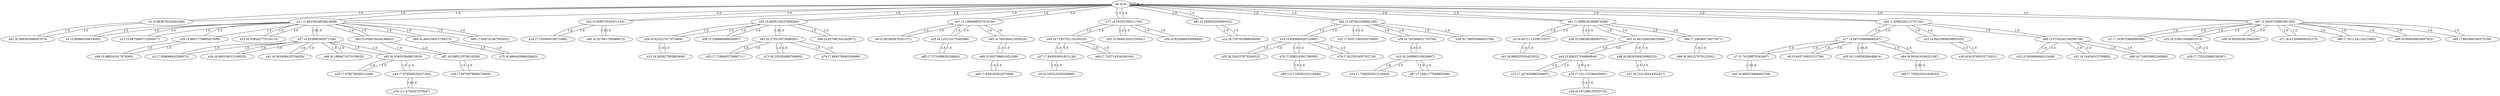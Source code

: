 graph {
n0 [label="n0 (0.0)"];
n1 [label="n1 (7.163972496986389)"];
n2 [label="n2 (7.509648442268372)"];
n3 [label="n3 (3.983678102493286)"];
n4 [label="n4 (2.90966534614563)"];
n5 [label="n5 (6.647111535072327)"];
n6 [label="n6 (5.381803870201111)"];
n7 [label="n7 (5.74328875541687)"];
n8 [label="n8 (5.645718932151794)"];
n9 [label="n9 (9.165324330329895)"];
n10 [label="n10 (6.249990105628967)"];
n11 [label="n11 (1.6623824834823608)"];
n12 [label="n12 (8.718763589859009)"];
n13 [label="n13 (3.4973840713500977)"];
n14 [label="n14 (7.7399303913116455)"];
n15 [label="n15 (9.205827593803406)"];
n16 [label="n16 (7.9973978996276855)"];
n17 [label="n17 (4.567338466644287)"];
n18 [label="n18 (7.105000019073486)"];
n19 [label="n19 (4.630840420722961)"];
n20 [label="n20 (3.9801779985427856)"];
n21 [label="n21 (4.8421995639801025)"];
n22 [label="n22 (5.593866944313049)"];
n23 [label="n23 (6.559542775154114)"];
n24 [label="n24 (5.509579181671143)"];
n25 [label="n25 (6.125115275382996)"];
n26 [label="n26 (5.296280384063721)"];
n27 [label="n27 (7.845503091812134)"];
n28 [label="n28 (9.197288155555725)"];
n29 [label="n29 (6.623227477073669)"];
n30 [label="n30 (9.110828280448914)"];
n31 [label="n31 (7.6307138204574585)"];
n32 [label="n32 (6.318013548851013)"];
n33 [label="n33 (3.6005126237869263)"];
n34 [label="n34 (8.660104513168335)"];
n35 [label="n35 (7.678270936012268)"];
n36 [label="n36 (6.810700535774231)"];
n37 [label="n37 (4.453980565071106)"];
n38 [label="n38 (7.725225806236267)"];
n39 [label="n39 (4.781564831733704)"];
n40 [label="n40 (7.854192852973938)"];
n41 [label="n41 (8.988235354423523)"];
n42 [label="n42 (6.363406419754028)"];
n43 [label="n43 (5.956227540969849)"];
n44 [label="n44 (6.7155702114105225)"];
n45 [label="n45 (4.764180421829224)"];
n46 [label="n46 (8.327861785888672)"];
n47 [label="n47 (3.1996498107910156)"];
n48 [label="n48 (6.0826356410980225)"];
n49 [label="n49 (7.978586554527283)"];
n50 [label="n50 (5.039470434188843)"];
n51 [label="n51 (6.14434015750885)"];
n52 [label="n52 (5.594912052154541)"];
n53 [label="n53 (7.719646573066711)"];
n54 [label="n54 (6.922946453094482)"];
n55 [label="n55 (8.534157872200012)"];
n56 [label="n56 (6.952953815460205)"];
n57 [label="n57 (8.122145414352417)"];
n58 [label="n58 (6.736955046653748)"];
n59 [label="n59 (5.338886499404907)"];
n60 [label="n60 (6.464158415794373)"];
n61 [label="n61 (6.369343996047974)"];
n62 [label="n62 (6.965019464492798)"];
n63 [label="n63 (4.461328029632568)"];
n64 [label="n64 (6.593419194221497)"];
n65 [label="n65 (3.5755242109298706)"];
n66 [label="n66 (6.1869471073150635)"];
n67 [label="n67 (7.2581177949905396)"];
n68 [label="n68 (10.119545102119446)"];
n69 [label="n69 (5.952708601951599)"];
n70 [label="n70 (11.5726557970047)"];
n71 [label="n71 (6.412046909332275)"];
n72 [label="n72 (7.247439980506897)"];
n73 [label="n73 (8.235392689704895)"];
n74 [label="n74 (7.484576940536499)"];
n75 [label="n75 (8.486443996429443)"];
n76 [label="n76 (7.509220361709595)"];
n77 [label="n77 (4.53535795211792)"];
n78 [label="n78 (7.141115784645081)"];
n79 [label="n79 (7.812553405761719)"];
n80 [label="n80 (7.694741487503052)"];
n81 [label="n81 (5.285832405090332)"];
n82 [label="n82 (3.397462248802185)"];
n83 [label="n83 (7.371068835258484)"];
n84 [label="n84 (7.742714524269104)"];
n85 [label="n85 (6.534052848815918)"];
n86 [label="n86 (7.911124110221863)"];
n87 [label="n87 (6.298512578010559)"];
n88 [label="n88 (5.486241817474365)"];
n89 [label="n89 (4.716935992240906)"];
n90 [label="n90 (6.804036855697632)"];
n91 [label="n91 (1.5996181964874268)"];
n92 [label="n92 (1.6096326112747192)"];
n93 [label="n93 (6.275515079498291)"];
n94 [label="n94 (7.246366739273071)"];
n95 [label="n95 (7.681848168373108)"];
n96 [label="n96 (7.795810341835022)"];
n97 [label="n97 (1.9363723993301392)"];
n98 [label="n98 (8.381227970123291)"];
n99 [label="n99 (4.827681541442871)"];
n0 -- n33 [weight=1.0 label=1.0];
n0 -- n82 [weight=1.0 label=1.0];
n0 -- n11 [weight=1.0 label=1.0];
n0 -- n91 [weight=1.0 label=1.0];
n0 -- n77 [weight=1.0 label=1.0];
n0 -- n92 [weight=1.0 label=1.0];
n0 -- n3 [weight=1.0 label=1.0];
n0 -- n81 [weight=1.0 label=1.0];
n0 -- n47 [weight=1.0 label=1.0];
n0 -- n0 [weight=1.0 label=1.0];
n0 -- n97 [weight=1.0 label=1.0];
n0 -- n0 [weight=1.0 label=1.0];
n0 -- n24 [weight=1.0 label=1.0];
n1 -- n97 [weight=1.0 label=1.0];
n2 -- n37 [weight=1.0 label=1.0];
n3 -- n0 [weight=1.0 label=1.0];
n3 -- n61 [weight=1.0 label=1.0];
n4 -- n11 [weight=1.0 label=1.0];
n5 -- n41 [weight=1.0 label=1.0];
n5 -- n91 [weight=1.0 label=1.0];
n6 -- n47 [weight=1.0 label=1.0];
n7 -- n62 [weight=1.0 label=1.0];
n7 -- n17 [weight=1.0 label=1.0];
n8 -- n17 [weight=1.0 label=1.0];
n9 -- n27 [weight=1.0 label=1.0];
n10 -- n14 [weight=1.0 label=1.0];
n10 -- n67 [weight=1.0 label=1.0];
n10 -- n39 [weight=1.0 label=1.0];
n11 -- n13 [weight=1.0 label=1.0];
n11 -- n20 [weight=1.0 label=1.0];
n11 -- n50 [weight=1.0 label=1.0];
n11 -- n80 [weight=1.0 label=1.0];
n11 -- n23 [weight=1.0 label=1.0];
n11 -- n0 [weight=1.0 label=1.0];
n11 -- n60 [weight=1.0 label=1.0];
n11 -- n4 [weight=1.0 label=1.0];
n11 -- n37 [weight=1.0 label=1.0];
n12 -- n81 [weight=1.0 label=1.0];
n13 -- n11 [weight=1.0 label=1.0];
n14 -- n10 [weight=1.0 label=1.0];
n15 -- n29 [weight=1.0 label=1.0];
n16 -- n87 [weight=1.0 label=1.0];
n17 -- n8 [weight=1.0 label=1.0];
n17 -- n92 [weight=1.0 label=1.0];
n17 -- n30 [weight=1.0 label=1.0];
n17 -- n7 [weight=1.0 label=1.0];
n17 -- n64 [weight=1.0 label=1.0];
n18 -- n24 [weight=1.0 label=1.0];
n19 -- n55 [weight=1.0 label=1.0];
n19 -- n82 [weight=1.0 label=1.0];
n19 -- n79 [weight=1.0 label=1.0];
n19 -- n76 [weight=1.0 label=1.0];
n20 -- n11 [weight=1.0 label=1.0];
n20 -- n88 [weight=1.0 label=1.0];
n21 -- n92 [weight=1.0 label=1.0];
n21 -- n36 [weight=1.0 label=1.0];
n22 -- n65 [weight=1.0 label=1.0];
n23 -- n11 [weight=1.0 label=1.0];
n24 -- n46 [weight=1.0 label=1.0];
n24 -- n0 [weight=1.0 label=1.0];
n24 -- n18 [weight=1.0 label=1.0];
n25 -- n47 [weight=1.0 label=1.0];
n25 -- n83 [weight=1.0 label=1.0];
n26 -- n91 [weight=1.0 label=1.0];
n27 -- n9 [weight=1.0 label=1.0];
n27 -- n44 [weight=1.0 label=1.0];
n28 -- n78 [weight=1.0 label=1.0];
n29 -- n33 [weight=1.0 label=1.0];
n29 -- n15 [weight=1.0 label=1.0];
n30 -- n17 [weight=1.0 label=1.0];
n31 -- n82 [weight=1.0 label=1.0];
n32 -- n97 [weight=1.0 label=1.0];
n32 -- n38 [weight=1.0 label=1.0];
n33 -- n0 [weight=1.0 label=1.0];
n33 -- n29 [weight=1.0 label=1.0];
n33 -- n99 [weight=1.0 label=1.0];
n33 -- n93 [weight=1.0 label=1.0];
n33 -- n59 [weight=1.0 label=1.0];
n34 -- n37 [weight=1.0 label=1.0];
n35 -- n85 [weight=1.0 label=1.0];
n36 -- n21 [weight=1.0 label=1.0];
n37 -- n66 [weight=1.0 label=1.0];
n37 -- n85 [weight=1.0 label=1.0];
n37 -- n34 [weight=1.0 label=1.0];
n37 -- n11 [weight=1.0 label=1.0];
n37 -- n42 [weight=1.0 label=1.0];
n37 -- n2 [weight=1.0 label=1.0];
n38 -- n32 [weight=1.0 label=1.0];
n39 -- n10 [weight=1.0 label=1.0];
n39 -- n82 [weight=1.0 label=1.0];
n40 -- n69 [weight=1.0 label=1.0];
n41 -- n5 [weight=1.0 label=1.0];
n42 -- n37 [weight=1.0 label=1.0];
n43 -- n63 [weight=1.0 label=1.0];
n43 -- n72 [weight=1.0 label=1.0];
n43 -- n78 [weight=1.0 label=1.0];
n44 -- n84 [weight=1.0 label=1.0];
n44 -- n77 [weight=1.0 label=1.0];
n44 -- n27 [weight=1.0 label=1.0];
n45 -- n69 [weight=1.0 label=1.0];
n45 -- n47 [weight=1.0 label=1.0];
n46 -- n24 [weight=1.0 label=1.0];
n47 -- n45 [weight=1.0 label=1.0];
n47 -- n25 [weight=1.0 label=1.0];
n47 -- n6 [weight=1.0 label=1.0];
n47 -- n0 [weight=1.0 label=1.0];
n48 -- n63 [weight=1.0 label=1.0];
n48 -- n57 [weight=1.0 label=1.0];
n49 -- n70 [weight=1.0 label=1.0];
n49 -- n85 [weight=1.0 label=1.0];
n50 -- n11 [weight=1.0 label=1.0];
n50 -- n87 [weight=1.0 label=1.0];
n51 -- n65 [weight=1.0 label=1.0];
n52 -- n77 [weight=1.0 label=1.0];
n53 -- n93 [weight=1.0 label=1.0];
n54 -- n77 [weight=1.0 label=1.0];
n55 -- n19 [weight=1.0 label=1.0];
n56 -- n97 [weight=1.0 label=1.0];
n57 -- n48 [weight=1.0 label=1.0];
n58 -- n82 [weight=1.0 label=1.0];
n59 -- n33 [weight=1.0 label=1.0];
n60 -- n75 [weight=1.0 label=1.0];
n60 -- n11 [weight=1.0 label=1.0];
n61 -- n3 [weight=1.0 label=1.0];
n62 -- n7 [weight=1.0 label=1.0];
n63 -- n43 [weight=1.0 label=1.0];
n63 -- n48 [weight=1.0 label=1.0];
n63 -- n91 [weight=1.0 label=1.0];
n64 -- n96 [weight=1.0 label=1.0];
n64 -- n17 [weight=1.0 label=1.0];
n65 -- n92 [weight=1.0 label=1.0];
n65 -- n51 [weight=1.0 label=1.0];
n65 -- n22 [weight=1.0 label=1.0];
n65 -- n89 [weight=1.0 label=1.0];
n66 -- n37 [weight=1.0 label=1.0];
n67 -- n10 [weight=1.0 label=1.0];
n68 -- n76 [weight=1.0 label=1.0];
n69 -- n45 [weight=1.0 label=1.0];
n69 -- n40 [weight=1.0 label=1.0];
n70 -- n49 [weight=1.0 label=1.0];
n71 -- n97 [weight=1.0 label=1.0];
n72 -- n43 [weight=1.0 label=1.0];
n73 -- n93 [weight=1.0 label=1.0];
n74 -- n93 [weight=1.0 label=1.0];
n75 -- n60 [weight=1.0 label=1.0];
n76 -- n19 [weight=1.0 label=1.0];
n76 -- n68 [weight=1.0 label=1.0];
n77 -- n54 [weight=1.0 label=1.0];
n77 -- n44 [weight=1.0 label=1.0];
n77 -- n0 [weight=1.0 label=1.0];
n77 -- n52 [weight=1.0 label=1.0];
n78 -- n43 [weight=1.0 label=1.0];
n78 -- n28 [weight=1.0 label=1.0];
n79 -- n19 [weight=1.0 label=1.0];
n80 -- n11 [weight=1.0 label=1.0];
n81 -- n12 [weight=1.0 label=1.0];
n81 -- n0 [weight=1.0 label=1.0];
n82 -- n0 [weight=1.0 label=1.0];
n82 -- n58 [weight=1.0 label=1.0];
n82 -- n39 [weight=1.0 label=1.0];
n82 -- n19 [weight=1.0 label=1.0];
n82 -- n31 [weight=1.0 label=1.0];
n83 -- n25 [weight=1.0 label=1.0];
n84 -- n44 [weight=1.0 label=1.0];
n85 -- n37 [weight=1.0 label=1.0];
n85 -- n35 [weight=1.0 label=1.0];
n85 -- n49 [weight=1.0 label=1.0];
n86 -- n97 [weight=1.0 label=1.0];
n87 -- n16 [weight=1.0 label=1.0];
n87 -- n50 [weight=1.0 label=1.0];
n88 -- n20 [weight=1.0 label=1.0];
n89 -- n65 [weight=1.0 label=1.0];
n90 -- n97 [weight=1.0 label=1.0];
n91 -- n94 [weight=1.0 label=1.0];
n91 -- n63 [weight=1.0 label=1.0];
n91 -- n5 [weight=1.0 label=1.0];
n91 -- n0 [weight=1.0 label=1.0];
n91 -- n26 [weight=1.0 label=1.0];
n92 -- n17 [weight=1.0 label=1.0];
n92 -- n0 [weight=1.0 label=1.0];
n92 -- n21 [weight=1.0 label=1.0];
n92 -- n65 [weight=1.0 label=1.0];
n93 -- n73 [weight=1.0 label=1.0];
n93 -- n33 [weight=1.0 label=1.0];
n93 -- n74 [weight=1.0 label=1.0];
n93 -- n53 [weight=1.0 label=1.0];
n94 -- n98 [weight=1.0 label=1.0];
n94 -- n91 [weight=1.0 label=1.0];
n95 -- n97 [weight=1.0 label=1.0];
n96 -- n64 [weight=1.0 label=1.0];
n97 -- n71 [weight=1.0 label=1.0];
n97 -- n95 [weight=1.0 label=1.0];
n97 -- n32 [weight=1.0 label=1.0];
n97 -- n86 [weight=1.0 label=1.0];
n97 -- n1 [weight=1.0 label=1.0];
n97 -- n56 [weight=1.0 label=1.0];
n97 -- n90 [weight=1.0 label=1.0];
n97 -- n0 [weight=1.0 label=1.0];
n98 -- n94 [weight=1.0 label=1.0];
n99 -- n33 [weight=1.0 label=1.0];
}
